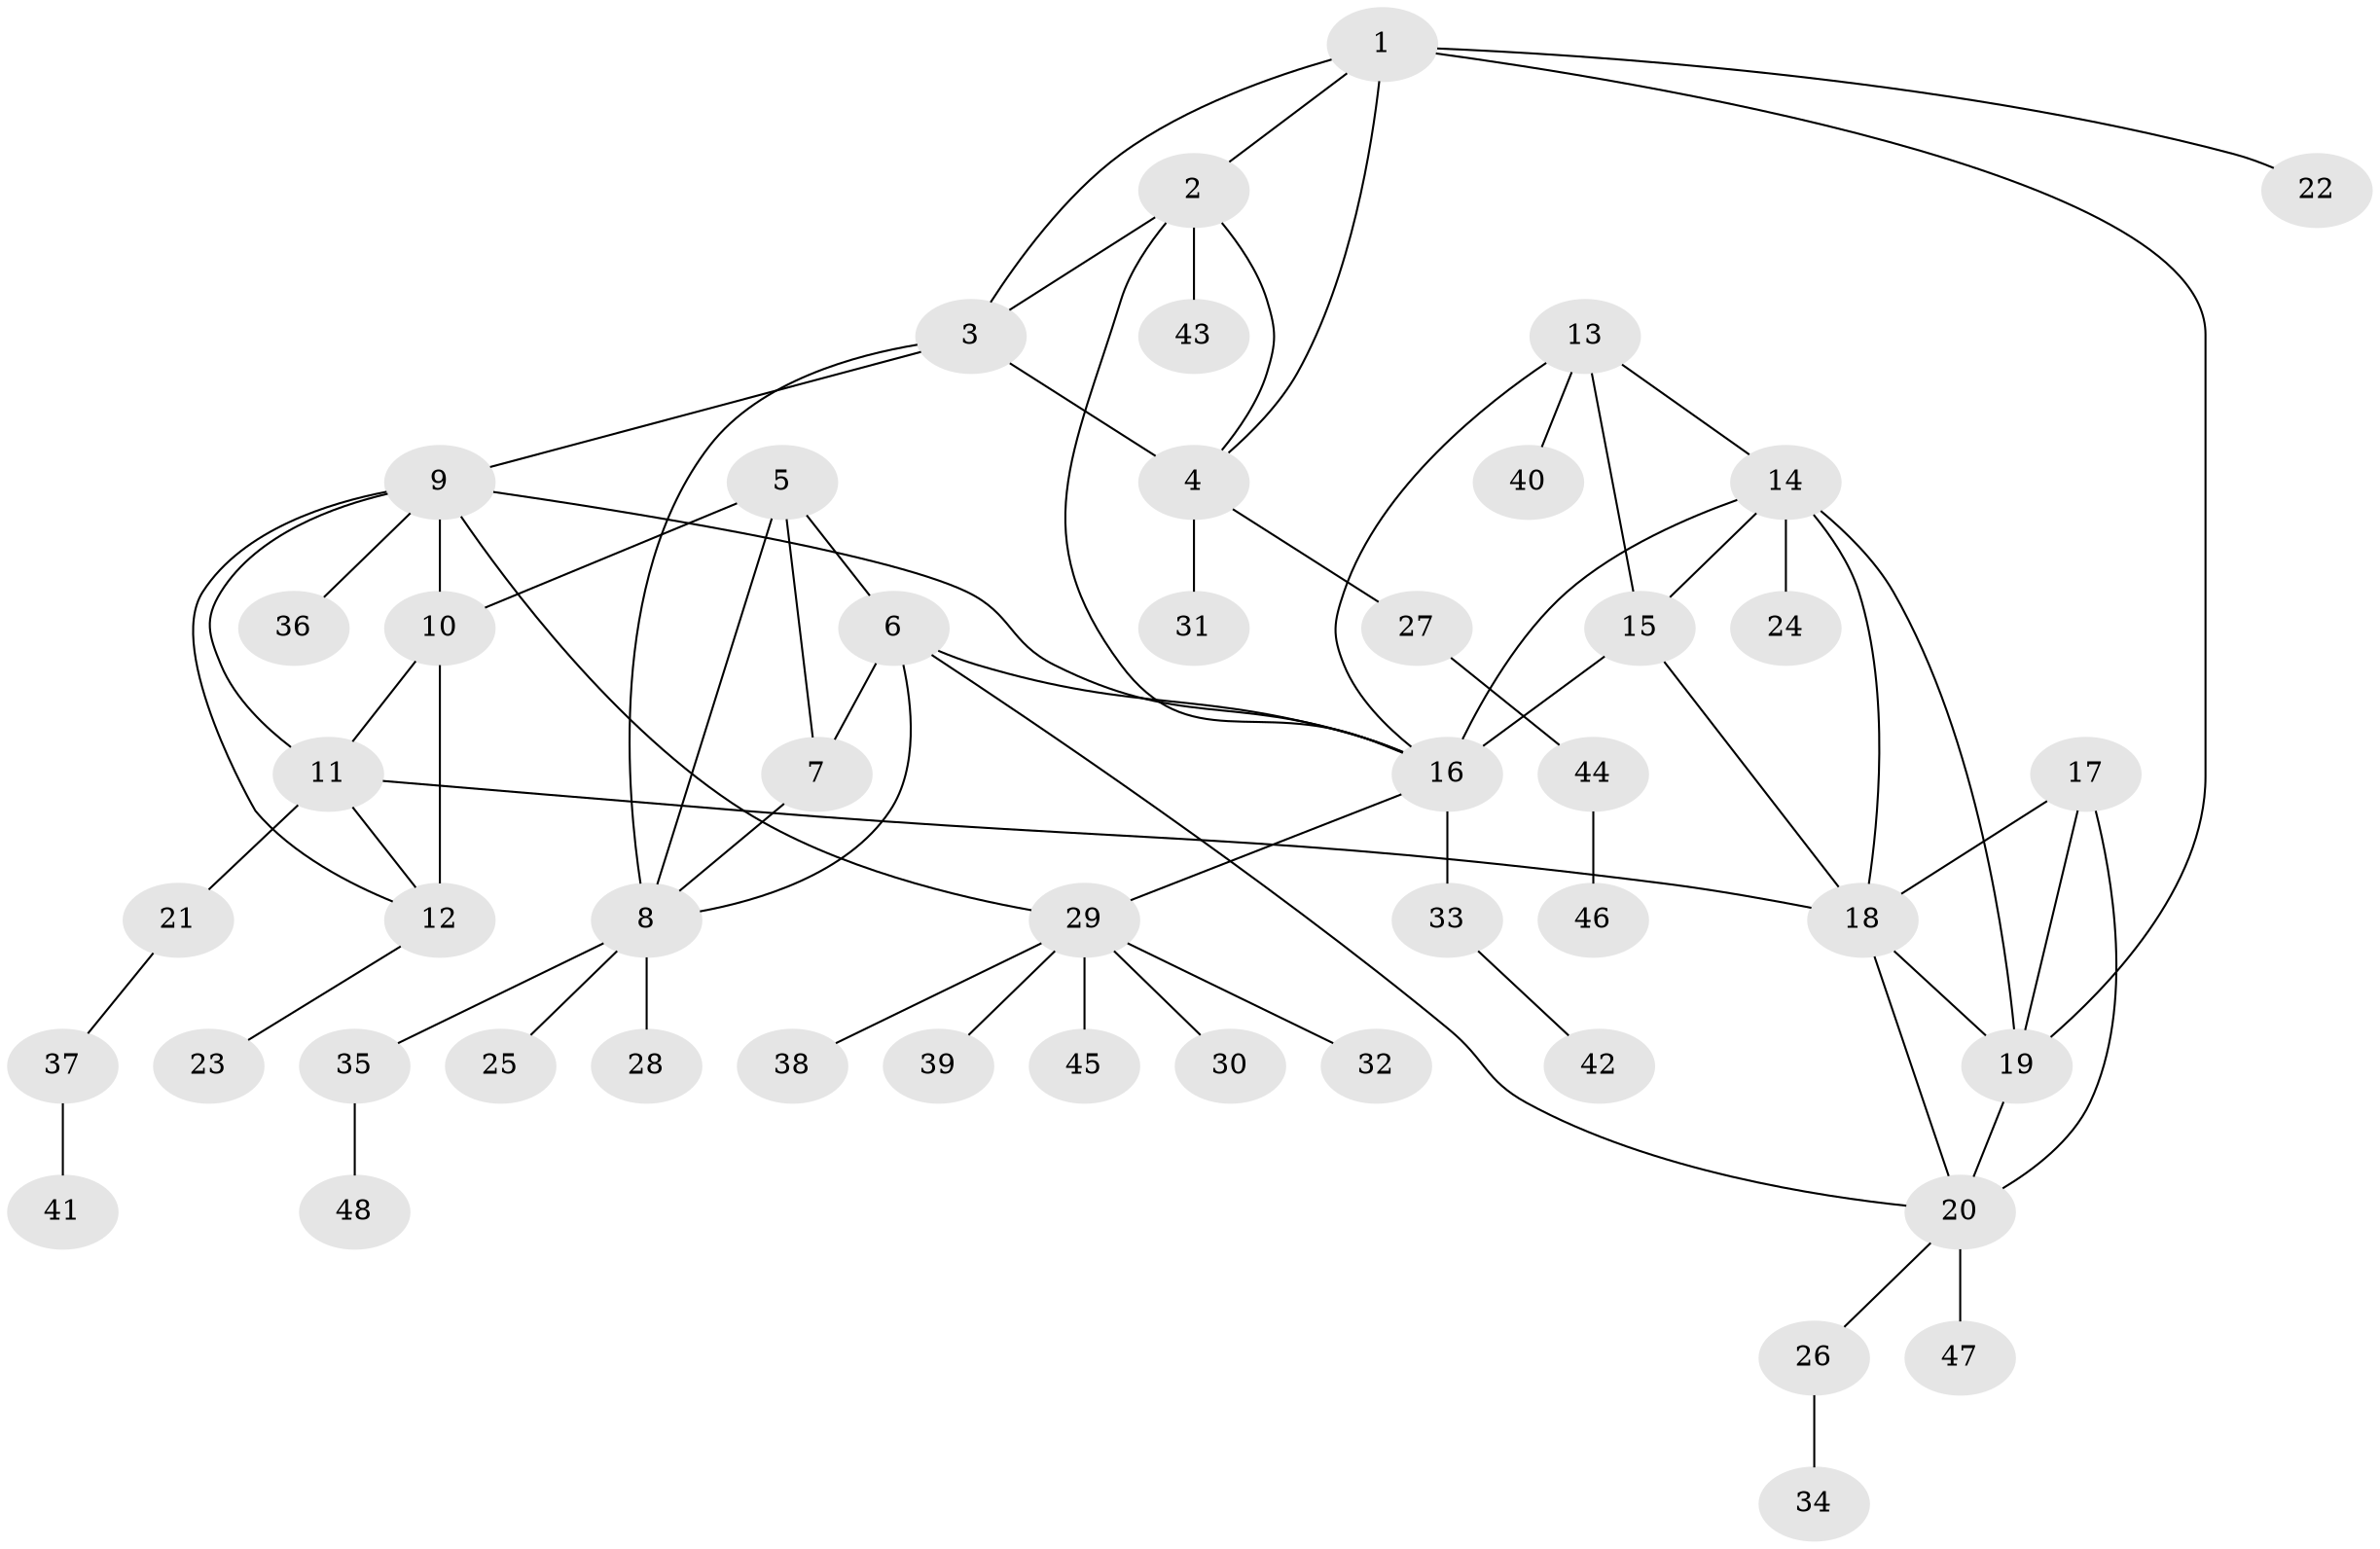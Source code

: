 // original degree distribution, {6: 0.05434782608695652, 7: 0.021739130434782608, 4: 0.03260869565217391, 5: 0.021739130434782608, 11: 0.010869565217391304, 8: 0.043478260869565216, 9: 0.03260869565217391, 3: 0.08695652173913043, 2: 0.08695652173913043, 1: 0.6086956521739131}
// Generated by graph-tools (version 1.1) at 2025/37/03/09/25 02:37:37]
// undirected, 48 vertices, 71 edges
graph export_dot {
graph [start="1"]
  node [color=gray90,style=filled];
  1;
  2;
  3;
  4;
  5;
  6;
  7;
  8;
  9;
  10;
  11;
  12;
  13;
  14;
  15;
  16;
  17;
  18;
  19;
  20;
  21;
  22;
  23;
  24;
  25;
  26;
  27;
  28;
  29;
  30;
  31;
  32;
  33;
  34;
  35;
  36;
  37;
  38;
  39;
  40;
  41;
  42;
  43;
  44;
  45;
  46;
  47;
  48;
  1 -- 2 [weight=1.0];
  1 -- 3 [weight=1.0];
  1 -- 4 [weight=1.0];
  1 -- 19 [weight=1.0];
  1 -- 22 [weight=1.0];
  2 -- 3 [weight=1.0];
  2 -- 4 [weight=1.0];
  2 -- 16 [weight=1.0];
  2 -- 43 [weight=1.0];
  3 -- 4 [weight=1.0];
  3 -- 8 [weight=1.0];
  3 -- 9 [weight=1.0];
  4 -- 27 [weight=1.0];
  4 -- 31 [weight=2.0];
  5 -- 6 [weight=1.0];
  5 -- 7 [weight=2.0];
  5 -- 8 [weight=1.0];
  5 -- 10 [weight=1.0];
  6 -- 7 [weight=1.0];
  6 -- 8 [weight=1.0];
  6 -- 16 [weight=1.0];
  6 -- 20 [weight=1.0];
  7 -- 8 [weight=1.0];
  8 -- 25 [weight=1.0];
  8 -- 28 [weight=4.0];
  8 -- 35 [weight=1.0];
  9 -- 10 [weight=1.0];
  9 -- 11 [weight=1.0];
  9 -- 12 [weight=1.0];
  9 -- 16 [weight=1.0];
  9 -- 29 [weight=1.0];
  9 -- 36 [weight=1.0];
  10 -- 11 [weight=1.0];
  10 -- 12 [weight=5.0];
  11 -- 12 [weight=1.0];
  11 -- 18 [weight=1.0];
  11 -- 21 [weight=1.0];
  12 -- 23 [weight=1.0];
  13 -- 14 [weight=1.0];
  13 -- 15 [weight=1.0];
  13 -- 16 [weight=1.0];
  13 -- 40 [weight=1.0];
  14 -- 15 [weight=1.0];
  14 -- 16 [weight=1.0];
  14 -- 18 [weight=1.0];
  14 -- 19 [weight=1.0];
  14 -- 24 [weight=3.0];
  15 -- 16 [weight=1.0];
  15 -- 18 [weight=1.0];
  16 -- 29 [weight=1.0];
  16 -- 33 [weight=1.0];
  17 -- 18 [weight=1.0];
  17 -- 19 [weight=3.0];
  17 -- 20 [weight=1.0];
  18 -- 19 [weight=1.0];
  18 -- 20 [weight=1.0];
  19 -- 20 [weight=1.0];
  20 -- 26 [weight=1.0];
  20 -- 47 [weight=2.0];
  21 -- 37 [weight=1.0];
  26 -- 34 [weight=1.0];
  27 -- 44 [weight=1.0];
  29 -- 30 [weight=1.0];
  29 -- 32 [weight=1.0];
  29 -- 38 [weight=1.0];
  29 -- 39 [weight=1.0];
  29 -- 45 [weight=1.0];
  33 -- 42 [weight=1.0];
  35 -- 48 [weight=1.0];
  37 -- 41 [weight=1.0];
  44 -- 46 [weight=1.0];
}
